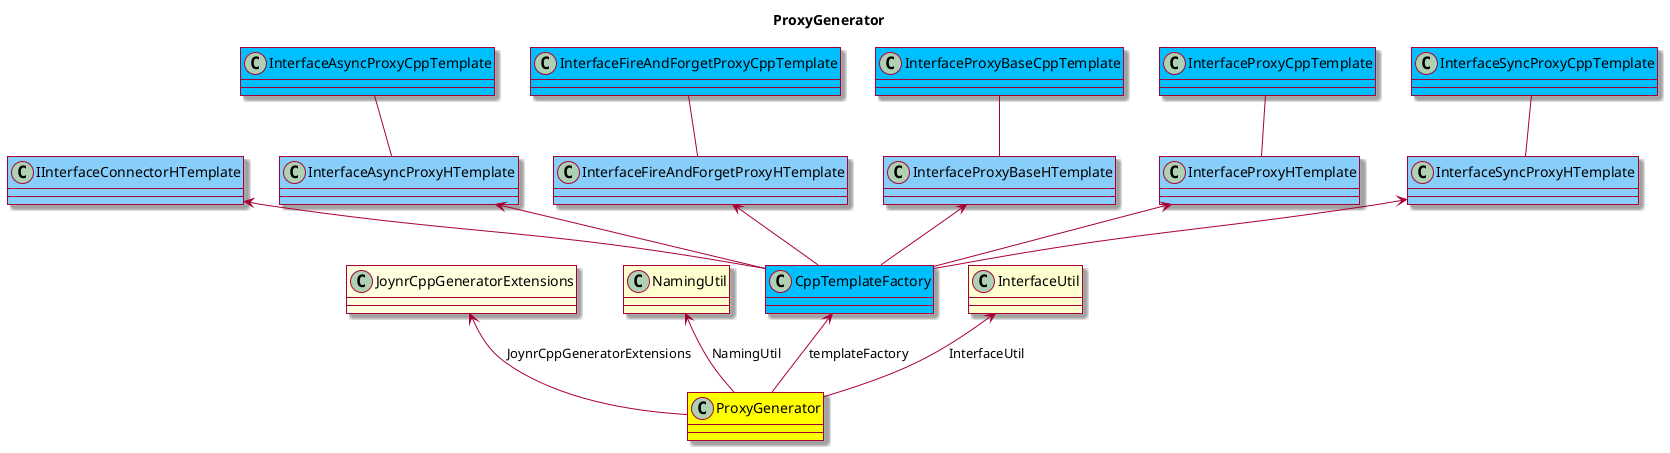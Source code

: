 @startuml ProxyGenerator

skin rose

title ProxyGenerator

class ProxyGenerator #Yellow
class JoynrCppGeneratorExtensions #LightYellow
class NamingUtil
class CppTemplateFactory #DeepSkyBlue
class InterfaceUtil

class IInterfaceConnectorHTemplate #LightSkyBlue
class InterfaceAsyncProxyCppTemplate #DeepSkyBlue
class InterfaceAsyncProxyHTemplate #LightSkyBlue
class InterfaceFireAndForgetProxyCppTemplate #DeepSkyBlue
class InterfaceFireAndForgetProxyHTemplate #LightSkyBlue
class InterfaceProxyBaseCppTemplate #DeepSkyBlue
class InterfaceProxyBaseHTemplate #LightSkyBlue
class InterfaceProxyCppTemplate #DeepSkyBlue
class InterfaceProxyHTemplate  #LightSkyBlue
class InterfaceSyncProxyCppTemplate #DeepSkyBlue
class InterfaceSyncProxyHTemplate #LightSkyBlue

JoynrCppGeneratorExtensions <-- ProxyGenerator : JoynrCppGeneratorExtensions
NamingUtil <-- ProxyGenerator : NamingUtil
CppTemplateFactory <-- ProxyGenerator : templateFactory
InterfaceUtil <-- ProxyGenerator : InterfaceUtil

IInterfaceConnectorHTemplate <-- CppTemplateFactory
InterfaceAsyncProxyCppTemplate -- InterfaceAsyncProxyHTemplate
InterfaceAsyncProxyHTemplate <-- CppTemplateFactory
InterfaceFireAndForgetProxyCppTemplate -- InterfaceFireAndForgetProxyHTemplate
InterfaceFireAndForgetProxyHTemplate <-- CppTemplateFactory
InterfaceProxyBaseCppTemplate -- InterfaceProxyBaseHTemplate
InterfaceProxyBaseHTemplate <-- CppTemplateFactory
InterfaceProxyCppTemplate -- InterfaceProxyHTemplate
InterfaceProxyHTemplate <-- CppTemplateFactory
InterfaceSyncProxyCppTemplate -- InterfaceSyncProxyHTemplate
InterfaceSyncProxyHTemplate <-- CppTemplateFactory

@enduml
